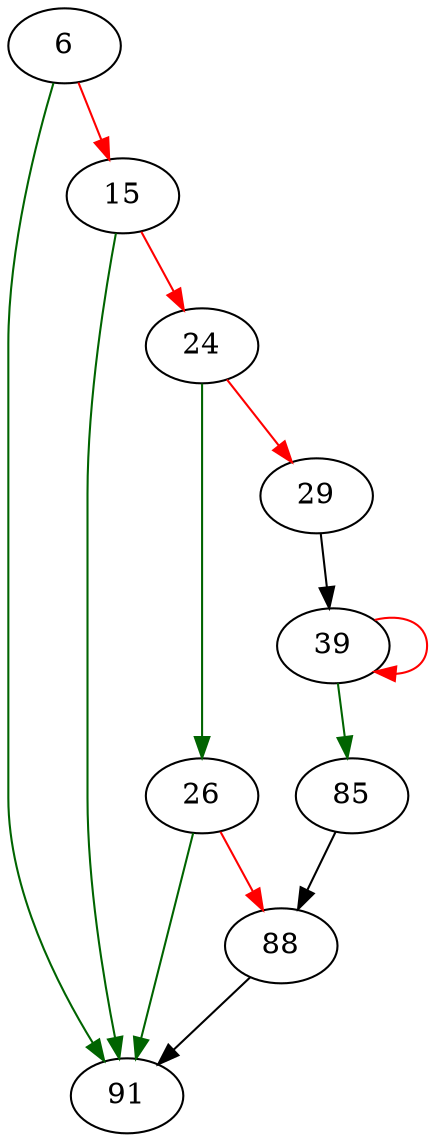 strict digraph "blake2b" {
	// Node definitions.
	6 [entry=true];
	91;
	15;
	24;
	26;
	29;
	88;
	39;
	85;

	// Edge definitions.
	6 -> 91 [
		color=darkgreen
		cond=true
	];
	6 -> 15 [
		color=red
		cond=false
	];
	15 -> 91 [
		color=darkgreen
		cond=true
	];
	15 -> 24 [
		color=red
		cond=false
	];
	24 -> 26 [
		color=darkgreen
		cond=true
	];
	24 -> 29 [
		color=red
		cond=false
	];
	26 -> 91 [
		color=darkgreen
		cond=true
	];
	26 -> 88 [
		color=red
		cond=false
	];
	29 -> 39;
	88 -> 91;
	39 -> 39 [
		color=red
		cond=false
	];
	39 -> 85 [
		color=darkgreen
		cond=true
	];
	85 -> 88;
}